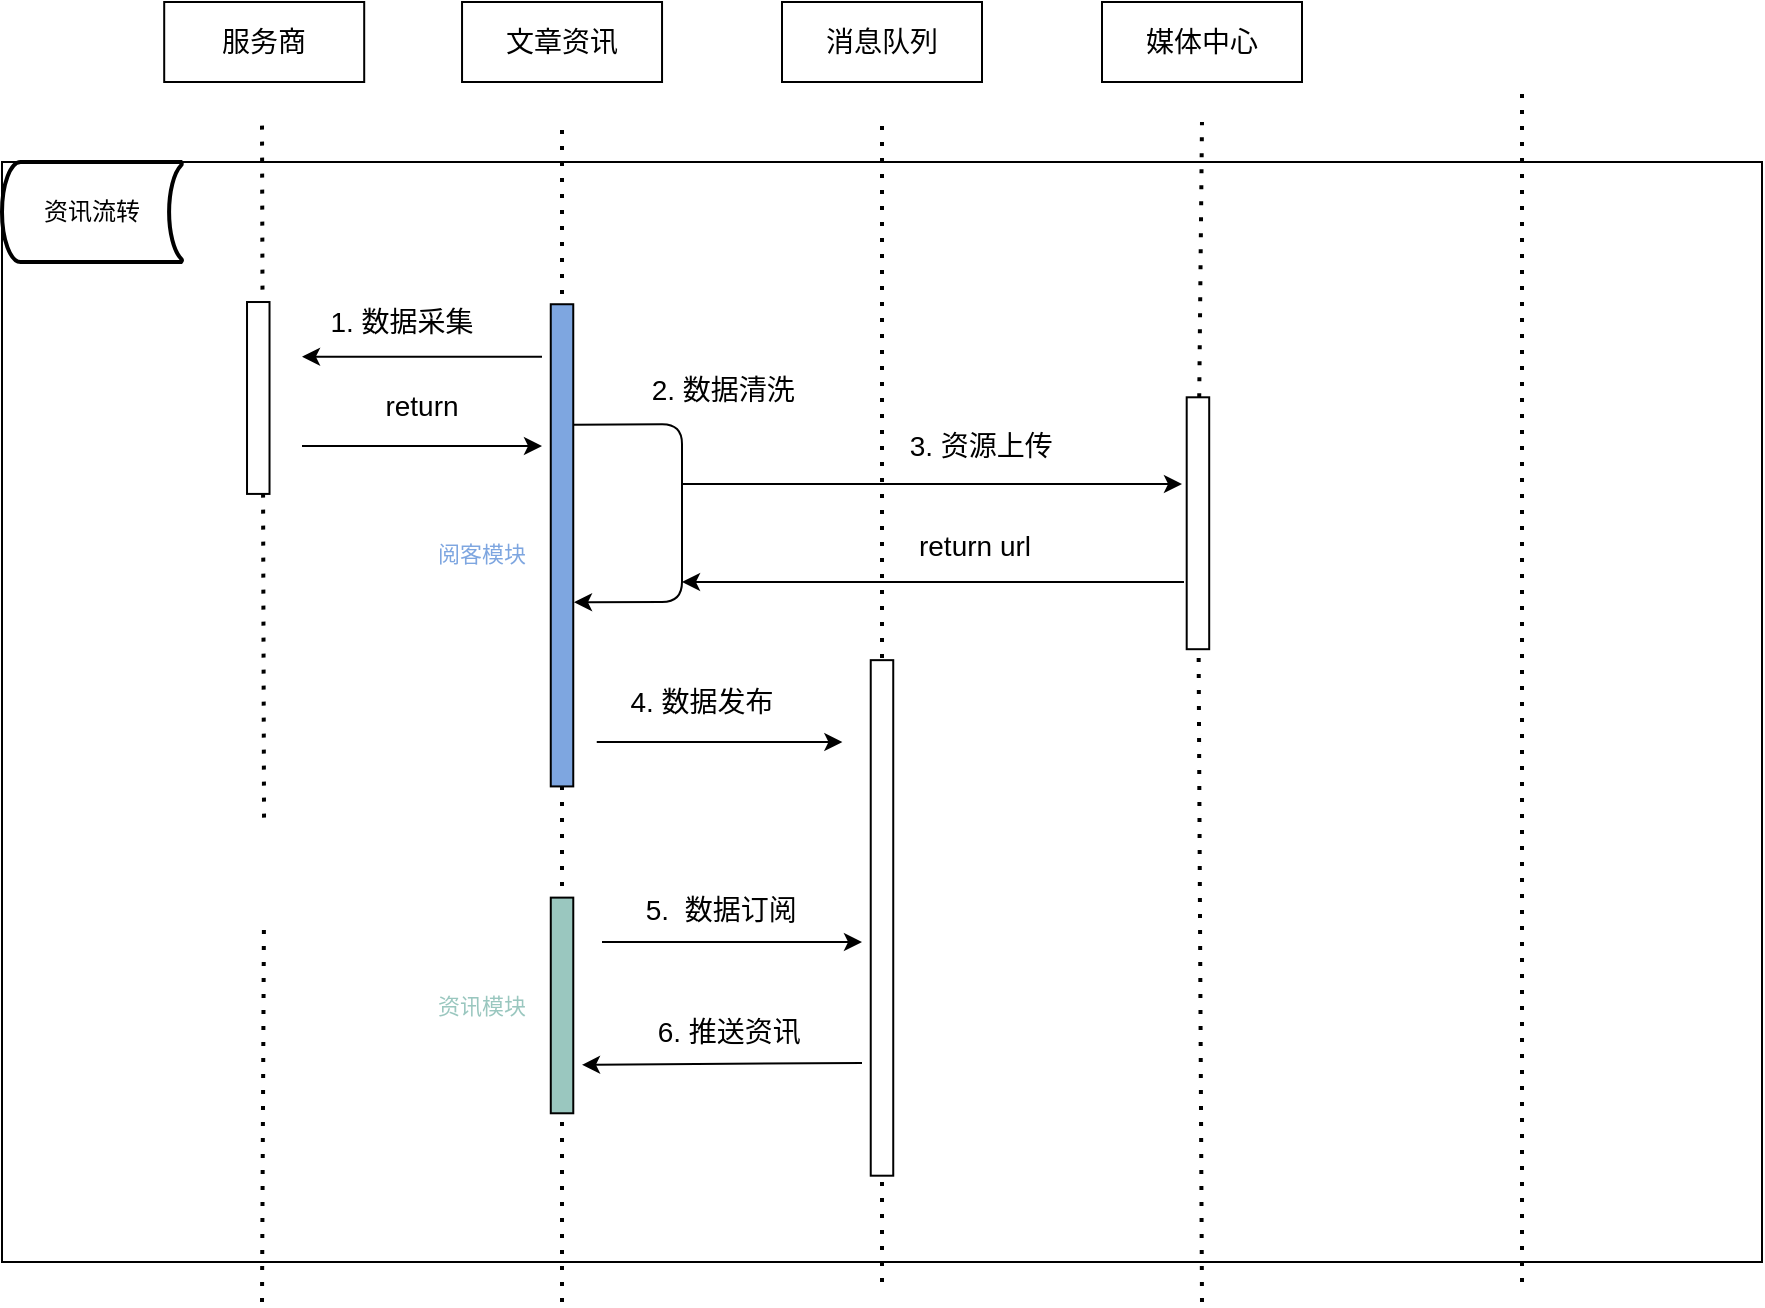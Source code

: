 <mxfile version="14.9.0" type="github">
  <diagram id="7NMzDTsTBacEh3rQD_51" name="Page-1">
    <mxGraphModel dx="969" dy="596" grid="1" gridSize="10" guides="1" tooltips="1" connect="1" arrows="1" fold="1" page="1" pageScale="1" pageWidth="827" pageHeight="1169" math="0" shadow="0">
      <root>
        <mxCell id="0" />
        <mxCell id="1" parent="0" />
        <mxCell id="J3v_I8ZAM5pnc3WIz0Ya-24" value="" style="rounded=0;whiteSpace=wrap;html=1;" vertex="1" parent="1">
          <mxGeometry x="160" y="160" width="880" height="550" as="geometry" />
        </mxCell>
        <mxCell id="J3v_I8ZAM5pnc3WIz0Ya-26" value="资讯流转" style="strokeWidth=2;html=1;shape=mxgraph.flowchart.stored_data;whiteSpace=wrap;" vertex="1" parent="1">
          <mxGeometry x="160" y="160" width="90" height="50" as="geometry" />
        </mxCell>
        <mxCell id="J3v_I8ZAM5pnc3WIz0Ya-27" value="" style="endArrow=none;dashed=1;html=1;dashPattern=1 3;strokeWidth=2;startArrow=none;" edge="1" parent="1">
          <mxGeometry width="50" height="50" relative="1" as="geometry">
            <mxPoint x="291.014" y="487.81" as="sourcePoint" />
            <mxPoint x="290" y="140" as="targetPoint" />
          </mxGeometry>
        </mxCell>
        <mxCell id="J3v_I8ZAM5pnc3WIz0Ya-28" value="&lt;span style=&quot;font-size: 14px&quot;&gt;服务商&lt;/span&gt;" style="rounded=0;whiteSpace=wrap;html=1;" vertex="1" parent="1">
          <mxGeometry x="241.1" y="80" width="100" height="40" as="geometry" />
        </mxCell>
        <mxCell id="J3v_I8ZAM5pnc3WIz0Ya-29" value="&lt;span style=&quot;font-size: 14px&quot;&gt;文章资讯&lt;/span&gt;" style="rounded=0;whiteSpace=wrap;html=1;" vertex="1" parent="1">
          <mxGeometry x="390.02" y="80" width="100" height="40" as="geometry" />
        </mxCell>
        <mxCell id="J3v_I8ZAM5pnc3WIz0Ya-31" value="" style="endArrow=none;dashed=1;html=1;dashPattern=1 3;strokeWidth=2;" edge="1" parent="1">
          <mxGeometry width="50" height="50" relative="1" as="geometry">
            <mxPoint x="440" y="730" as="sourcePoint" />
            <mxPoint x="440" y="140" as="targetPoint" />
          </mxGeometry>
        </mxCell>
        <mxCell id="J3v_I8ZAM5pnc3WIz0Ya-32" value="" style="endArrow=none;dashed=1;html=1;dashPattern=1 3;strokeWidth=2;" edge="1" parent="1">
          <mxGeometry width="50" height="50" relative="1" as="geometry">
            <mxPoint x="600" y="720" as="sourcePoint" />
            <mxPoint x="600" y="140" as="targetPoint" />
          </mxGeometry>
        </mxCell>
        <mxCell id="J3v_I8ZAM5pnc3WIz0Ya-33" value="" style="endArrow=none;dashed=1;html=1;dashPattern=1 3;strokeWidth=2;startArrow=none;" edge="1" parent="1" source="J3v_I8ZAM5pnc3WIz0Ya-72">
          <mxGeometry width="50" height="50" relative="1" as="geometry">
            <mxPoint x="760" y="730" as="sourcePoint" />
            <mxPoint x="760" y="140" as="targetPoint" />
          </mxGeometry>
        </mxCell>
        <mxCell id="J3v_I8ZAM5pnc3WIz0Ya-34" value="&lt;span style=&quot;font-size: 14px&quot;&gt;消息队列&lt;/span&gt;" style="rounded=0;whiteSpace=wrap;html=1;" vertex="1" parent="1">
          <mxGeometry x="550" y="80" width="100" height="40" as="geometry" />
        </mxCell>
        <mxCell id="J3v_I8ZAM5pnc3WIz0Ya-35" value="" style="endArrow=none;dashed=1;html=1;dashPattern=1 3;strokeWidth=2;entryX=0.5;entryY=1;entryDx=0;entryDy=0;" edge="1" parent="1">
          <mxGeometry width="50" height="50" relative="1" as="geometry">
            <mxPoint x="920" y="720" as="sourcePoint" />
            <mxPoint x="920" y="120" as="targetPoint" />
          </mxGeometry>
        </mxCell>
        <mxCell id="J3v_I8ZAM5pnc3WIz0Ya-36" value="" style="rounded=0;whiteSpace=wrap;html=1;rotation=-90;" vertex="1" parent="1">
          <mxGeometry x="240.16" y="272.36" width="95.95" height="11.25" as="geometry" />
        </mxCell>
        <mxCell id="J3v_I8ZAM5pnc3WIz0Ya-37" value="" style="endArrow=classic;html=1;" edge="1" parent="1">
          <mxGeometry width="50" height="50" relative="1" as="geometry">
            <mxPoint x="430" y="257.33" as="sourcePoint" />
            <mxPoint x="310" y="257.33" as="targetPoint" />
          </mxGeometry>
        </mxCell>
        <mxCell id="J3v_I8ZAM5pnc3WIz0Ya-38" value="" style="rounded=0;whiteSpace=wrap;html=1;rotation=-90;fillColor=#7EA6E0;" vertex="1" parent="1">
          <mxGeometry x="319.46" y="346.04" width="241.09" height="11.25" as="geometry" />
        </mxCell>
        <mxCell id="J3v_I8ZAM5pnc3WIz0Ya-42" value="&lt;font style=&quot;font-size: 14px&quot;&gt;4. 数据发布&lt;/font&gt;" style="text;html=1;strokeColor=none;fillColor=none;align=center;verticalAlign=middle;whiteSpace=wrap;rounded=0;" vertex="1" parent="1">
          <mxGeometry x="440.19" y="420" width="140" height="20" as="geometry" />
        </mxCell>
        <mxCell id="J3v_I8ZAM5pnc3WIz0Ya-44" value="" style="endArrow=classic;html=1;" edge="1" parent="1">
          <mxGeometry width="50" height="50" relative="1" as="geometry">
            <mxPoint x="457.38" y="450" as="sourcePoint" />
            <mxPoint x="580.19" y="450" as="targetPoint" />
          </mxGeometry>
        </mxCell>
        <mxCell id="J3v_I8ZAM5pnc3WIz0Ya-45" value="" style="rounded=0;whiteSpace=wrap;html=1;rotation=-90;" vertex="1" parent="1">
          <mxGeometry x="471.11" y="532.34" width="257.77" height="11.25" as="geometry" />
        </mxCell>
        <mxCell id="J3v_I8ZAM5pnc3WIz0Ya-46" value="&lt;font style=&quot;font-size: 14px&quot;&gt;2. 数据清洗&amp;nbsp;&amp;nbsp;&lt;/font&gt;" style="text;html=1;strokeColor=none;fillColor=none;align=center;verticalAlign=middle;whiteSpace=wrap;rounded=0;" vertex="1" parent="1">
          <mxGeometry x="467.83" y="263.61" width="113" height="20" as="geometry" />
        </mxCell>
        <mxCell id="J3v_I8ZAM5pnc3WIz0Ya-52" value="" style="endArrow=none;dashed=1;html=1;dashPattern=1 3;strokeWidth=2;" edge="1" parent="1">
          <mxGeometry width="50" height="50" relative="1" as="geometry">
            <mxPoint x="290" y="730" as="sourcePoint" />
            <mxPoint x="290.953" y="543.44" as="targetPoint" />
          </mxGeometry>
        </mxCell>
        <mxCell id="J3v_I8ZAM5pnc3WIz0Ya-54" value="" style="rounded=0;whiteSpace=wrap;html=1;rotation=-90;fillColor=#9AC7BF;" vertex="1" parent="1">
          <mxGeometry x="386.1" y="576.1" width="107.83" height="11.25" as="geometry" />
        </mxCell>
        <mxCell id="J3v_I8ZAM5pnc3WIz0Ya-55" value="&lt;font style=&quot;font-size: 14px&quot;&gt;6. 推送资讯&amp;nbsp;&amp;nbsp;&lt;/font&gt;" style="text;html=1;strokeColor=none;fillColor=none;align=center;verticalAlign=middle;whiteSpace=wrap;rounded=0;" vertex="1" parent="1">
          <mxGeometry x="443.87" y="585" width="167.48" height="20" as="geometry" />
        </mxCell>
        <mxCell id="J3v_I8ZAM5pnc3WIz0Ya-56" value="&lt;font style=&quot;font-size: 14px&quot;&gt;1. 数据采集&lt;/font&gt;" style="text;html=1;strokeColor=none;fillColor=none;align=center;verticalAlign=middle;whiteSpace=wrap;rounded=0;" vertex="1" parent="1">
          <mxGeometry x="290" y="230" width="140" height="20" as="geometry" />
        </mxCell>
        <mxCell id="J3v_I8ZAM5pnc3WIz0Ya-59" value="" style="endArrow=classic;html=1;exitX=0.457;exitY=-0.388;exitDx=0;exitDy=0;exitPerimeter=0;" edge="1" parent="1">
          <mxGeometry width="50" height="50" relative="1" as="geometry">
            <mxPoint x="590.005" y="610.459" as="sourcePoint" />
            <mxPoint x="450" y="611.41" as="targetPoint" />
          </mxGeometry>
        </mxCell>
        <mxCell id="J3v_I8ZAM5pnc3WIz0Ya-66" value="" style="endArrow=classic;html=1;exitX=0.75;exitY=1;exitDx=0;exitDy=0;entryX=0.382;entryY=1.033;entryDx=0;entryDy=0;entryPerimeter=0;" edge="1" parent="1" source="J3v_I8ZAM5pnc3WIz0Ya-38" target="J3v_I8ZAM5pnc3WIz0Ya-38">
          <mxGeometry width="50" height="50" relative="1" as="geometry">
            <mxPoint x="540" y="340" as="sourcePoint" />
            <mxPoint x="446" y="352" as="targetPoint" />
            <Array as="points">
              <mxPoint x="500" y="291" />
              <mxPoint x="500" y="380" />
            </Array>
          </mxGeometry>
        </mxCell>
        <mxCell id="J3v_I8ZAM5pnc3WIz0Ya-67" value="&lt;span style=&quot;font-size: 14px&quot;&gt;媒体中心&lt;/span&gt;" style="rounded=0;whiteSpace=wrap;html=1;" vertex="1" parent="1">
          <mxGeometry x="710" y="80" width="100" height="40" as="geometry" />
        </mxCell>
        <mxCell id="J3v_I8ZAM5pnc3WIz0Ya-69" value="" style="endArrow=classic;html=1;strokeColor=#000000;" edge="1" parent="1">
          <mxGeometry width="50" height="50" relative="1" as="geometry">
            <mxPoint x="310" y="302" as="sourcePoint" />
            <mxPoint x="430" y="302" as="targetPoint" />
          </mxGeometry>
        </mxCell>
        <mxCell id="J3v_I8ZAM5pnc3WIz0Ya-71" value="&lt;font style=&quot;font-size: 14px&quot;&gt;return&lt;/font&gt;" style="text;html=1;strokeColor=none;fillColor=none;align=center;verticalAlign=middle;whiteSpace=wrap;rounded=0;" vertex="1" parent="1">
          <mxGeometry x="350.02" y="272" width="40" height="20" as="geometry" />
        </mxCell>
        <mxCell id="J3v_I8ZAM5pnc3WIz0Ya-72" value="" style="rounded=0;whiteSpace=wrap;html=1;rotation=-90;" vertex="1" parent="1">
          <mxGeometry x="695" y="335" width="125.95" height="11.25" as="geometry" />
        </mxCell>
        <mxCell id="J3v_I8ZAM5pnc3WIz0Ya-73" value="" style="endArrow=none;dashed=1;html=1;dashPattern=1 3;strokeWidth=2;" edge="1" parent="1" target="J3v_I8ZAM5pnc3WIz0Ya-72">
          <mxGeometry width="50" height="50" relative="1" as="geometry">
            <mxPoint x="760" y="730" as="sourcePoint" />
            <mxPoint x="760" y="140" as="targetPoint" />
          </mxGeometry>
        </mxCell>
        <mxCell id="J3v_I8ZAM5pnc3WIz0Ya-74" value="" style="endArrow=classic;html=1;strokeColor=#000000;" edge="1" parent="1">
          <mxGeometry width="50" height="50" relative="1" as="geometry">
            <mxPoint x="500" y="321" as="sourcePoint" />
            <mxPoint x="750" y="321" as="targetPoint" />
          </mxGeometry>
        </mxCell>
        <mxCell id="J3v_I8ZAM5pnc3WIz0Ya-77" value="&lt;font style=&quot;font-size: 14px&quot;&gt;3. 资源上传&amp;nbsp;&amp;nbsp;&lt;/font&gt;" style="text;html=1;strokeColor=none;fillColor=none;align=center;verticalAlign=middle;whiteSpace=wrap;rounded=0;" vertex="1" parent="1">
          <mxGeometry x="597" y="292" width="113" height="20" as="geometry" />
        </mxCell>
        <mxCell id="J3v_I8ZAM5pnc3WIz0Ya-78" value="" style="endArrow=classic;html=1;strokeColor=#000000;" edge="1" parent="1">
          <mxGeometry width="50" height="50" relative="1" as="geometry">
            <mxPoint x="751" y="370" as="sourcePoint" />
            <mxPoint x="500" y="370" as="targetPoint" />
          </mxGeometry>
        </mxCell>
        <mxCell id="J3v_I8ZAM5pnc3WIz0Ya-79" value="&lt;span style=&quot;font-size: 14px&quot;&gt;return url&lt;/span&gt;" style="text;html=1;strokeColor=none;fillColor=none;align=center;verticalAlign=middle;whiteSpace=wrap;rounded=0;" vertex="1" parent="1">
          <mxGeometry x="590" y="341.66" width="113" height="20" as="geometry" />
        </mxCell>
        <mxCell id="J3v_I8ZAM5pnc3WIz0Ya-80" value="" style="endArrow=classic;html=1;" edge="1" parent="1">
          <mxGeometry width="50" height="50" relative="1" as="geometry">
            <mxPoint x="460" y="550" as="sourcePoint" />
            <mxPoint x="590" y="550" as="targetPoint" />
          </mxGeometry>
        </mxCell>
        <mxCell id="J3v_I8ZAM5pnc3WIz0Ya-81" value="&lt;font style=&quot;font-size: 14px&quot;&gt;5.&amp;nbsp; 数据订阅&amp;nbsp;&amp;nbsp;&lt;/font&gt;" style="text;html=1;strokeColor=none;fillColor=none;align=center;verticalAlign=middle;whiteSpace=wrap;rounded=0;" vertex="1" parent="1">
          <mxGeometry x="440.19" y="523.59" width="167.48" height="20" as="geometry" />
        </mxCell>
        <mxCell id="J3v_I8ZAM5pnc3WIz0Ya-84" value="资讯模块" style="text;html=1;strokeColor=none;fillColor=none;align=center;verticalAlign=middle;whiteSpace=wrap;rounded=0;fontFamily=Helvetica;fontSize=11;fontColor=#9AC7BF;" vertex="1" parent="1">
          <mxGeometry x="370" y="571.72" width="60" height="20" as="geometry" />
        </mxCell>
        <mxCell id="J3v_I8ZAM5pnc3WIz0Ya-86" value="阅客模块" style="text;html=1;strokeColor=none;fillColor=none;align=center;verticalAlign=middle;whiteSpace=wrap;rounded=0;fontFamily=Helvetica;fontSize=11;fontColor=#7EA6E0;" vertex="1" parent="1">
          <mxGeometry x="370" y="346.25" width="60" height="20" as="geometry" />
        </mxCell>
      </root>
    </mxGraphModel>
  </diagram>
</mxfile>
